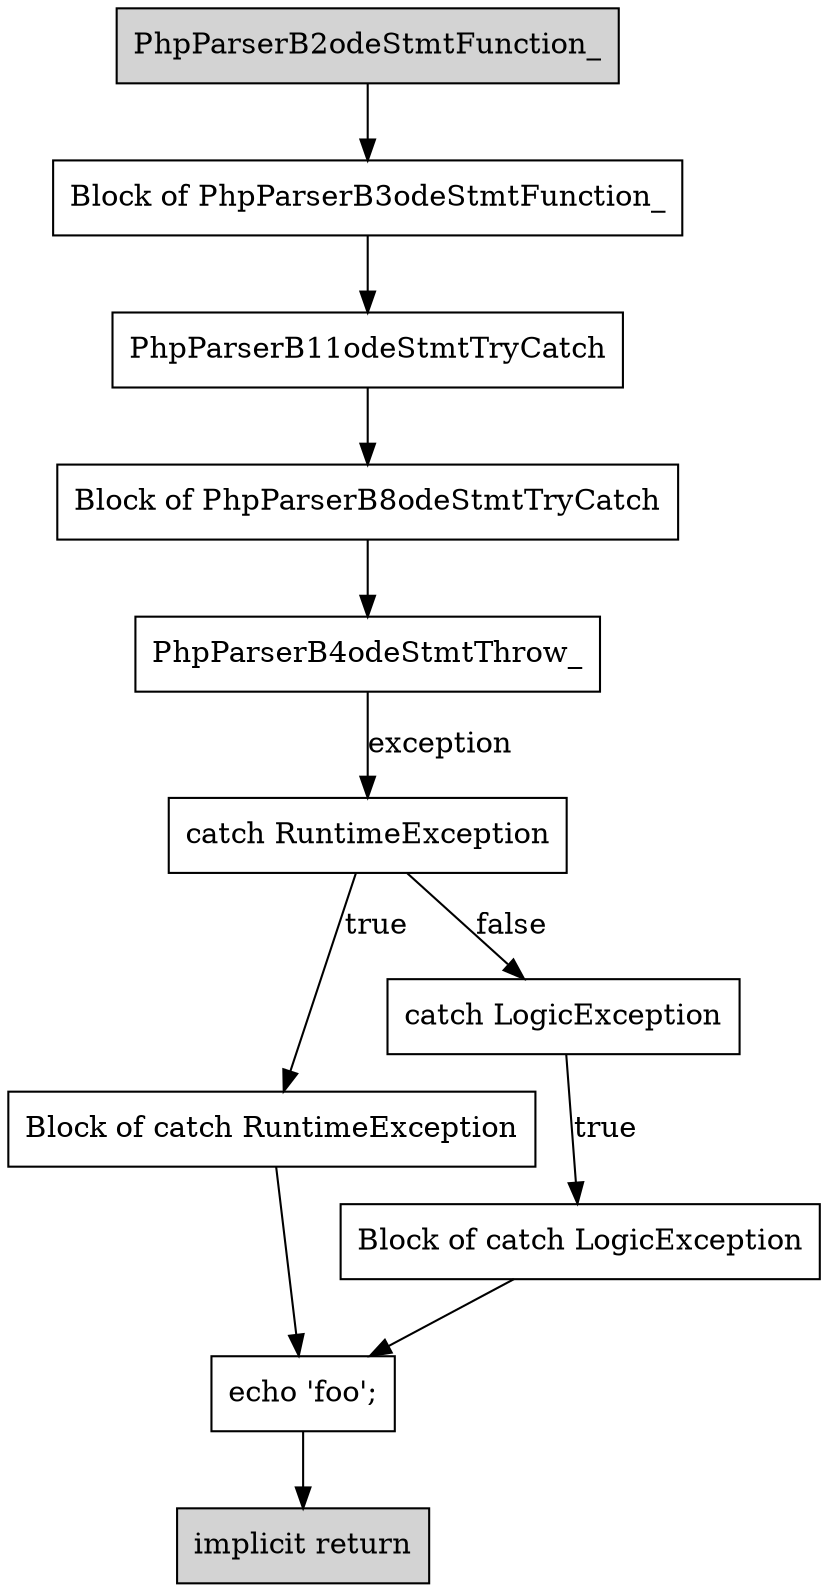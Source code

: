 digraph G {
    B1 [shape=box,label="implicit return",style=filled]
    B2 [shape=box,label="PhpParser\Node\Stmt\Function_",style=filled]
    B2 -> B3
    B4 [shape=box,label="PhpParser\Node\Stmt\Throw_"]
    B4 -> B5 [label="exception"]
    B5 [shape=box,label="catch RuntimeException"]
    B5 -> B6 [label="true"]
    B5 -> B7 [label="false"]
    B8 [shape=box,label="Block of PhpParser\Node\Stmt\TryCatch"]
    B8 -> B4
    B6 [shape=box,label="Block of catch RuntimeException"]
    B6 -> B9
    B9 [shape=box,label="echo 'foo';"]
    B9 -> B1
    B10 [shape=box,label="Block of catch LogicException"]
    B10 -> B9
    B7 [shape=box,label="catch LogicException"]
    B7 -> B10 [label="true"]
    B11 [shape=box,label="PhpParser\Node\Stmt\TryCatch"]
    B11 -> B8
    B3 [shape=box,label="Block of PhpParser\Node\Stmt\Function_"]
    B3 -> B11
}